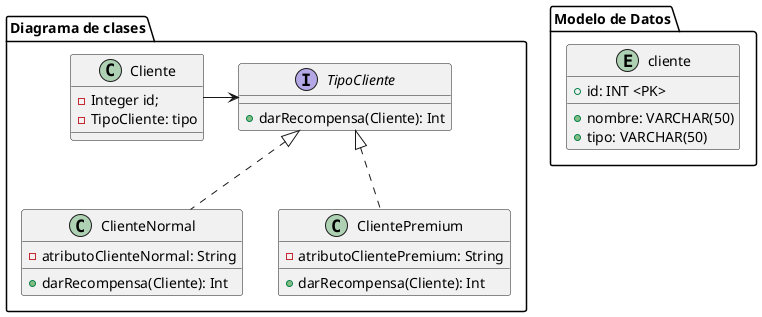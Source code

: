 

@startuml
package "Diagrama de clases" {

    class Cliente {
        -Integer id;
        -TipoCliente: tipo
    }

    Cliente --right> TipoCliente

    interface TipoCliente {
        +darRecompensa(Cliente): Int
    }

    class ClienteNormal  implements TipoCliente {
        -atributoClienteNormal: String
        +darRecompensa(Cliente): Int
    }
    class ClientePremium  implements TipoCliente {
        -atributoClientePremium: String
        +darRecompensa(Cliente): Int
    }
}


package "Modelo de Datos" {
    entity "cliente" as cliente {
        +id: INT <PK>
        +nombre: VARCHAR(50)
        +tipo: VARCHAR(50)
    }

}


@enduml

STEP 2 (HACER CLICK SOBRE EL CODIGO PARA RENDERIZAR EL DIAGRAMA)
@startuml
package "Diagrama de clases" {

    class Cliente {
        -Integer id;
        -TipoCliente: tipo
    }

    Cliente --right> TipoCliente

    abstract class TipoCliente {
        +darRecompensa(Cliente): Int
    }

    class ClienteNormal extends TipoCliente {
        -atributoClienteNormal: String
        +darRecompensa(Cliente): Int
    }
    class ClientePremium extends TipoCliente {
        -atributoClientePremium: String
        +darRecompensa(Cliente): Int
    }
}


package "Modelo de Datos" {
    entity "cliente" as cliente {
        +id: INT <PK>
        +nombre: VARCHAR(50)
        +tipo: VARCHAR(50)
    }

}


@enduml


